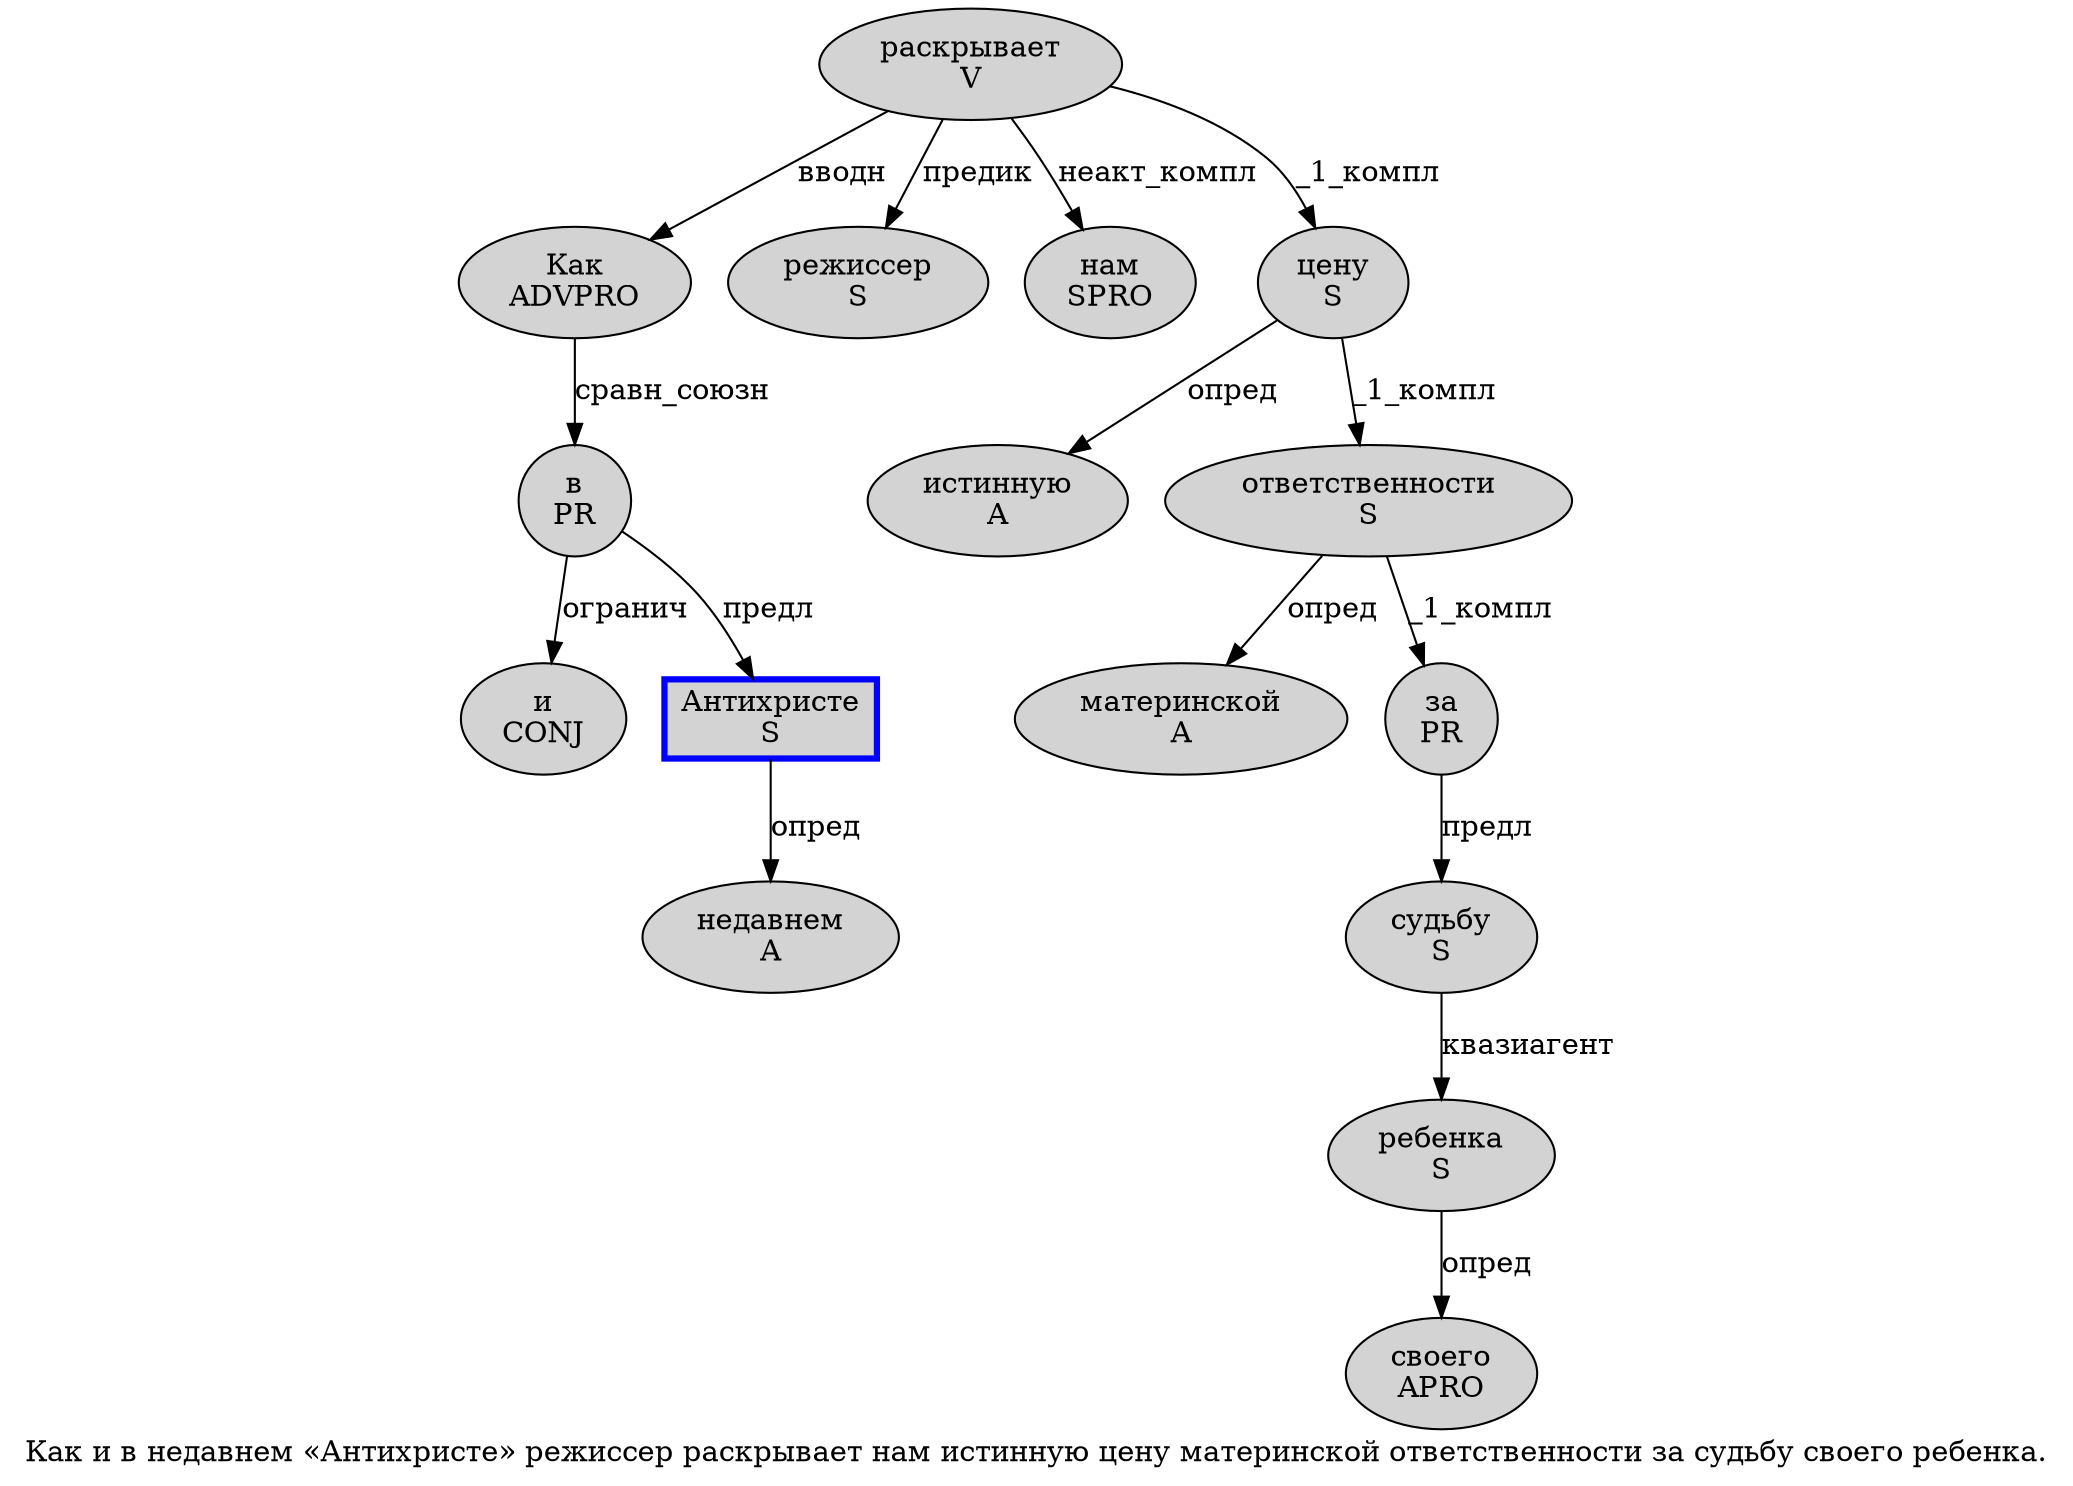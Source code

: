 digraph SENTENCE_1741 {
	graph [label="Как и в недавнем «Антихристе» режиссер раскрывает нам истинную цену материнской ответственности за судьбу своего ребенка."]
	node [style=filled]
		0 [label="Как
ADVPRO" color="" fillcolor=lightgray penwidth=1 shape=ellipse]
		1 [label="и
CONJ" color="" fillcolor=lightgray penwidth=1 shape=ellipse]
		2 [label="в
PR" color="" fillcolor=lightgray penwidth=1 shape=ellipse]
		3 [label="недавнем
A" color="" fillcolor=lightgray penwidth=1 shape=ellipse]
		5 [label="Антихристе
S" color=blue fillcolor=lightgray penwidth=3 shape=box]
		7 [label="режиссер
S" color="" fillcolor=lightgray penwidth=1 shape=ellipse]
		8 [label="раскрывает
V" color="" fillcolor=lightgray penwidth=1 shape=ellipse]
		9 [label="нам
SPRO" color="" fillcolor=lightgray penwidth=1 shape=ellipse]
		10 [label="истинную
A" color="" fillcolor=lightgray penwidth=1 shape=ellipse]
		11 [label="цену
S" color="" fillcolor=lightgray penwidth=1 shape=ellipse]
		12 [label="материнской
A" color="" fillcolor=lightgray penwidth=1 shape=ellipse]
		13 [label="ответственности
S" color="" fillcolor=lightgray penwidth=1 shape=ellipse]
		14 [label="за
PR" color="" fillcolor=lightgray penwidth=1 shape=ellipse]
		15 [label="судьбу
S" color="" fillcolor=lightgray penwidth=1 shape=ellipse]
		16 [label="своего
APRO" color="" fillcolor=lightgray penwidth=1 shape=ellipse]
		17 [label="ребенка
S" color="" fillcolor=lightgray penwidth=1 shape=ellipse]
			2 -> 1 [label="огранич"]
			2 -> 5 [label="предл"]
			15 -> 17 [label="квазиагент"]
			8 -> 0 [label="вводн"]
			8 -> 7 [label="предик"]
			8 -> 9 [label="неакт_компл"]
			8 -> 11 [label="_1_компл"]
			0 -> 2 [label="сравн_союзн"]
			13 -> 12 [label="опред"]
			13 -> 14 [label="_1_компл"]
			14 -> 15 [label="предл"]
			5 -> 3 [label="опред"]
			17 -> 16 [label="опред"]
			11 -> 10 [label="опред"]
			11 -> 13 [label="_1_компл"]
}